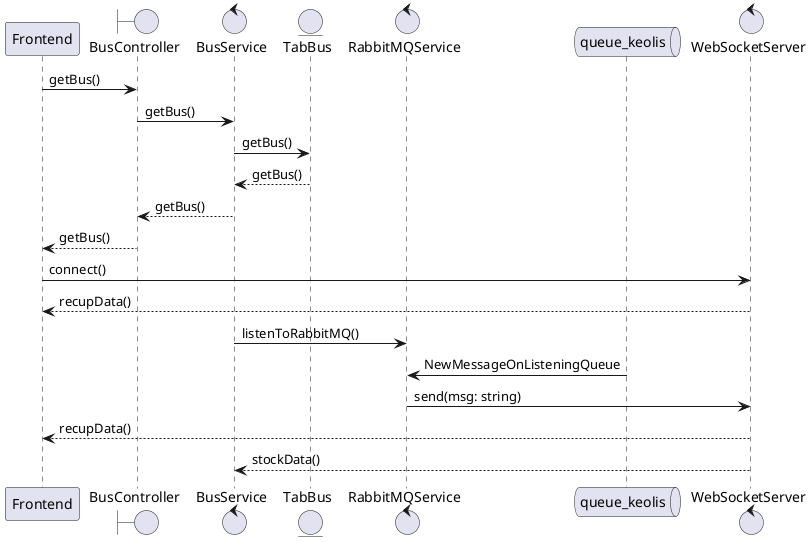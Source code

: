 @startuml

participant Frontend
boundary BusController
control BusService
entity TabBus
control RabbitMQService
queue queue_keolis
control WebSocketServer
Frontend -> BusController: getBus()
BusController -> BusService: getBus()
BusService -> TabBus: getBus()
TabBus --> BusService: getBus()
BusService --> BusController: getBus()
BusController --> Frontend: getBus()
Frontend -> WebSocketServer: connect()
WebSocketServer --> Frontend: recupData()
BusService -> RabbitMQService: listenToRabbitMQ()
queue_keolis -> RabbitMQService: NewMessageOnListeningQueue
RabbitMQService -> WebSocketServer: send(msg: string)
WebSocketServer --> Frontend: recupData()
WebSocketServer --> BusService: stockData()


@enduml